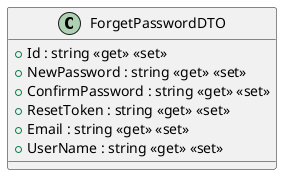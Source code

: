 @startuml
class ForgetPasswordDTO {
    + Id : string <<get>> <<set>>
    + NewPassword : string <<get>> <<set>>
    + ConfirmPassword : string <<get>> <<set>>
    + ResetToken : string <<get>> <<set>>
    + Email : string <<get>> <<set>>
    + UserName : string <<get>> <<set>>
}
@enduml
